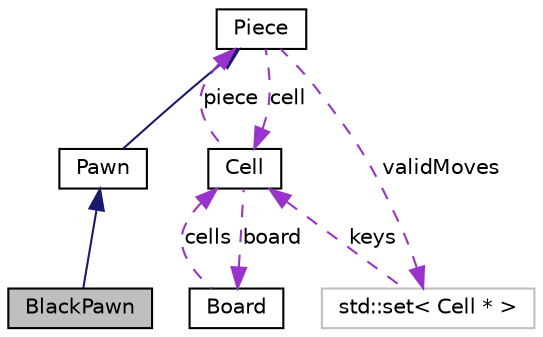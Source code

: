 digraph G
{
  bgcolor="transparent";
  edge [fontname="Helvetica",fontsize="10",labelfontname="Helvetica",labelfontsize="10"];
  node [fontname="Helvetica",fontsize="10",shape=record];
  Node1 [label="BlackPawn",height=0.2,width=0.4,color="black", fillcolor="grey75", style="filled" fontcolor="black"];
  Node2 -> Node1 [dir=back,color="midnightblue",fontsize="10",style="solid",fontname="Helvetica"];
  Node2 [label="Pawn",height=0.2,width=0.4,color="black",URL="$de/dff/classPawn.html"];
  Node3 -> Node2 [dir=back,color="midnightblue",fontsize="10",style="solid",fontname="Helvetica"];
  Node3 [label="Piece",height=0.2,width=0.4,color="black",URL="$d5/df0/classPiece.html",tooltip="Virtual base class for all Piece objects."];
  Node4 -> Node3 [dir=back,color="darkorchid3",fontsize="10",style="dashed",label="cell",fontname="Helvetica"];
  Node4 [label="Cell",height=0.2,width=0.4,color="black",URL="$de/dfd/classCell.html",tooltip="An interface for the Cell class that holds a piece (real or empty)."];
  Node5 -> Node4 [dir=back,color="darkorchid3",fontsize="10",style="dashed",label="board",fontname="Helvetica"];
  Node5 [label="Board",height=0.2,width=0.4,color="black",URL="$de/d23/classBoard.html",tooltip="An interface for the Board class."];
  Node4 -> Node5 [dir=back,color="darkorchid3",fontsize="10",style="dashed",label="cells",fontname="Helvetica"];
  Node3 -> Node4 [dir=back,color="darkorchid3",fontsize="10",style="dashed",label="piece",fontname="Helvetica"];
  Node6 -> Node3 [dir=back,color="darkorchid3",fontsize="10",style="dashed",label="validMoves",fontname="Helvetica"];
  Node6 [label="std::set\< Cell * \>",height=0.2,width=0.4,color="grey75"];
  Node4 -> Node6 [dir=back,color="darkorchid3",fontsize="10",style="dashed",label="keys",fontname="Helvetica"];
}
